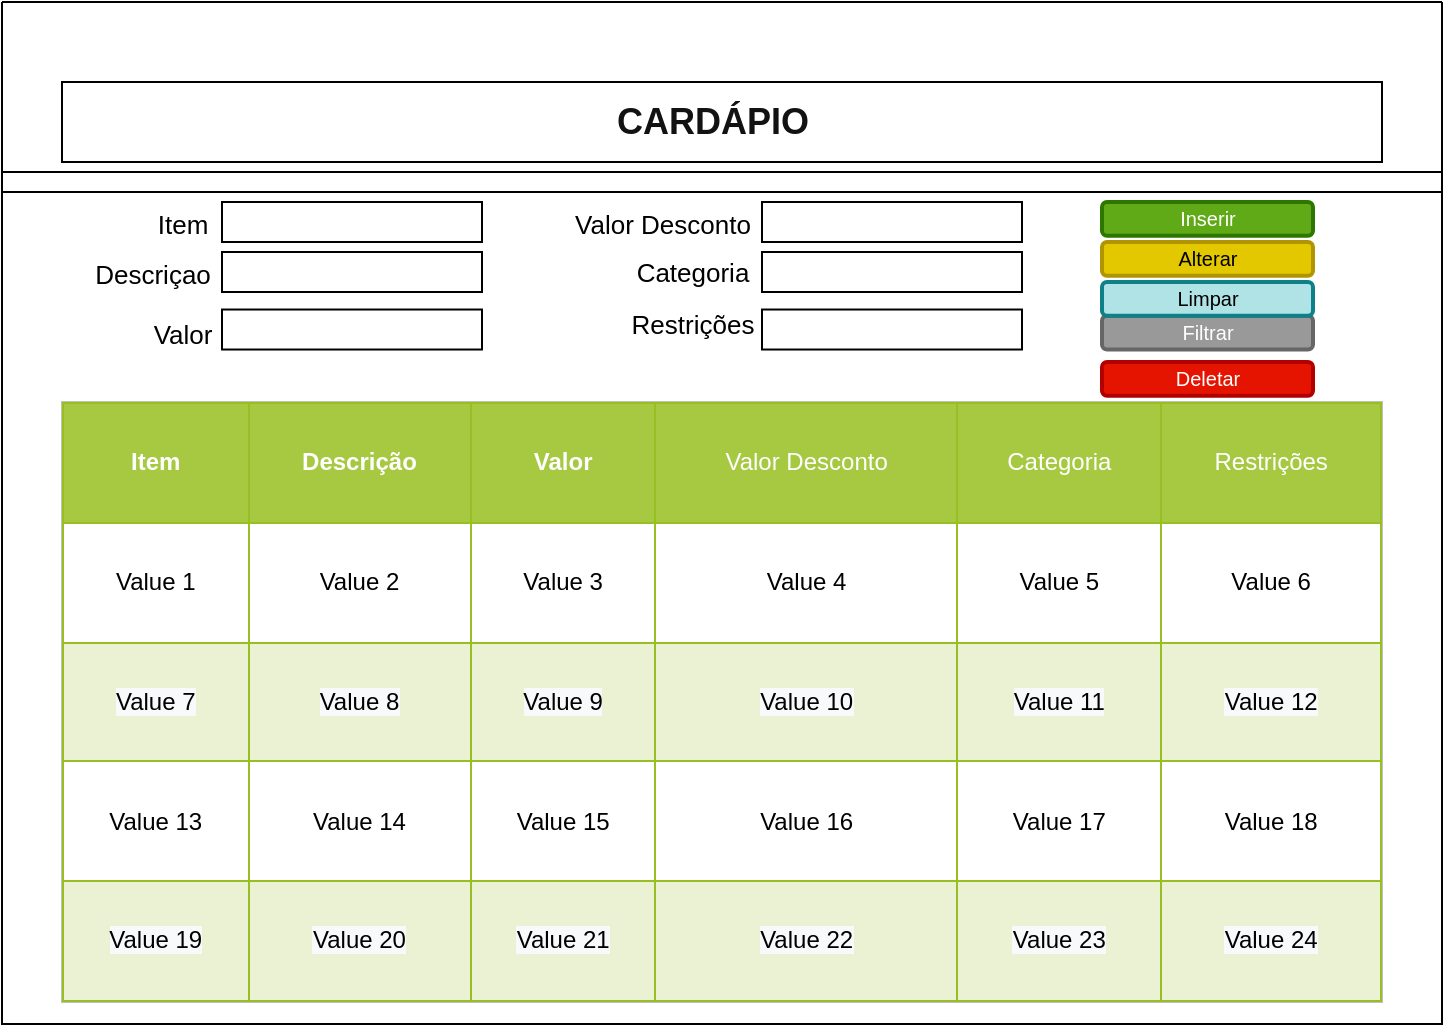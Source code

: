 <mxfile version="14.9.4" type="google"><diagram id="KJHcn8VPXspMb-cgBT3W" name="Page-1"><mxGraphModel dx="942" dy="1718" grid="1" gridSize="10" guides="1" tooltips="1" connect="1" arrows="1" fold="1" page="1" pageScale="1" pageWidth="850" pageHeight="1100" math="0" shadow="0"><root><mxCell id="0"/><mxCell id="1" style="" parent="0"/><mxCell id="xDayxnAOSEf-pIajg-GT-2" value="" style="swimlane;startSize=0;" parent="1" vertex="1"><mxGeometry x="80" y="-540" width="720" height="511" as="geometry"><mxRectangle x="80" y="-540" width="50" height="40" as="alternateBounds"/></mxGeometry></mxCell><mxCell id="xDayxnAOSEf-pIajg-GT-3" value="" style="rounded=0;whiteSpace=wrap;html=1;" parent="xDayxnAOSEf-pIajg-GT-2" vertex="1"><mxGeometry x="30" y="40" width="660" height="40" as="geometry"/></mxCell><mxCell id="xDayxnAOSEf-pIajg-GT-7" value="&lt;font style=&quot;font-size: 18px;&quot; color=&quot;#121212&quot;&gt;CARDÁPIO&lt;/font&gt;" style="text;strokeColor=none;fillColor=none;html=1;fontSize=18;fontStyle=1;verticalAlign=middle;align=center;" parent="xDayxnAOSEf-pIajg-GT-2" vertex="1"><mxGeometry x="290" y="40" width="130" height="40" as="geometry"/></mxCell><mxCell id="7ZHXjRsSw6dsWmeo1m0j-1" value="Filtrar" style="rounded=1;html=1;shadow=0;dashed=0;whiteSpace=wrap;fontSize=10;fillColor=#999999;align=center;strokeColor=#666666;fontColor=#ffffff;strokeWidth=2;" vertex="1" parent="xDayxnAOSEf-pIajg-GT-2"><mxGeometry x="550" y="156.88" width="105.5" height="16.88" as="geometry"/></mxCell><mxCell id="7ZHXjRsSw6dsWmeo1m0j-2" value="Deletar" style="rounded=1;html=1;shadow=0;dashed=0;whiteSpace=wrap;fontSize=10;fillColor=#e51400;align=center;strokeColor=#B20000;strokeWidth=2;fontColor=#ffffff;" vertex="1" parent="xDayxnAOSEf-pIajg-GT-2"><mxGeometry x="550" y="180" width="105.5" height="16.88" as="geometry"/></mxCell><mxCell id="7ZHXjRsSw6dsWmeo1m0j-3" value="Alterar" style="rounded=1;html=1;shadow=0;dashed=0;whiteSpace=wrap;fontSize=10;fillColor=#e3c800;align=center;strokeColor=#B09500;fontColor=#000000;strokeWidth=2;" vertex="1" parent="xDayxnAOSEf-pIajg-GT-2"><mxGeometry x="550" y="120" width="105.5" height="16.88" as="geometry"/></mxCell><mxCell id="7ZHXjRsSw6dsWmeo1m0j-4" value="Inserir" style="rounded=1;html=1;shadow=0;dashed=0;whiteSpace=wrap;fontSize=10;fillColor=#60a917;align=center;strokeColor=#2D7600;strokeWidth=2;fontColor=#ffffff;" vertex="1" parent="xDayxnAOSEf-pIajg-GT-2"><mxGeometry x="550" y="100" width="105.5" height="16.88" as="geometry"/></mxCell><mxCell id="xDayxnAOSEf-pIajg-GT-8" value="&lt;table border=&quot;1&quot; width=&quot;100%&quot; cellpadding=&quot;4&quot; style=&quot;width: 100% ; height: 100% ; border-collapse: collapse&quot;&gt;&lt;tbody&gt;&lt;tr style=&quot;background-color: #a7c942 ; color: #ffffff ; border: 1px solid #98bf21&quot;&gt;&lt;th&gt;Item&lt;/th&gt;&lt;th&gt;Descrição&lt;/th&gt;&lt;th&gt;Valor&lt;/th&gt;&lt;td&gt;Valor Desconto&lt;/td&gt;&lt;td&gt;Categoria&lt;/td&gt;&lt;td&gt;Restrições&lt;/td&gt;&lt;/tr&gt;&lt;tr style=&quot;border: 1px solid #98bf21&quot;&gt;&lt;td&gt;Value 1&lt;/td&gt;&lt;td&gt;Value 2&lt;br&gt;&lt;/td&gt;&lt;td&gt;Value 3&lt;br&gt;&lt;/td&gt;&lt;td&gt;Value 4&lt;br&gt;&lt;/td&gt;&lt;td&gt;Value 5&lt;br&gt;&lt;/td&gt;&lt;td&gt;Value 6&lt;br&gt;&lt;/td&gt;&lt;/tr&gt;&lt;tr style=&quot;background-color: #eaf2d3 ; border: 1px solid #98bf21&quot;&gt;&lt;td&gt;&lt;span style=&quot;background-color: rgb(248 , 249 , 250)&quot;&gt;Value 7&lt;/span&gt;&lt;br&gt;&lt;/td&gt;&lt;td&gt;&lt;span style=&quot;background-color: rgb(248 , 249 , 250)&quot;&gt;Value 8&lt;/span&gt;&lt;br&gt;&lt;/td&gt;&lt;td&gt;&lt;span style=&quot;background-color: rgb(248 , 249 , 250)&quot;&gt;Value 9&lt;/span&gt;&lt;br&gt;&lt;/td&gt;&lt;td&gt;&lt;span style=&quot;background-color: rgb(248 , 249 , 250)&quot;&gt;Value 10&lt;/span&gt;&lt;br&gt;&lt;/td&gt;&lt;td&gt;&lt;span style=&quot;background-color: rgb(248 , 249 , 250)&quot;&gt;Value 11&lt;/span&gt;&lt;br&gt;&lt;/td&gt;&lt;td&gt;&lt;span style=&quot;background-color: rgb(248 , 249 , 250)&quot;&gt;Value 12&lt;/span&gt;&lt;br&gt;&lt;/td&gt;&lt;/tr&gt;&lt;tr style=&quot;border: 1px solid #98bf21&quot;&gt;&lt;td&gt;Value 13&lt;br&gt;&lt;/td&gt;&lt;td&gt;Value 14&lt;br&gt;&lt;/td&gt;&lt;td&gt;Value 15&lt;br&gt;&lt;/td&gt;&lt;td&gt;Value 16&lt;br&gt;&lt;/td&gt;&lt;td&gt;Value 17&lt;br&gt;&lt;/td&gt;&lt;td&gt;Value 18&lt;br&gt;&lt;/td&gt;&lt;/tr&gt;&lt;tr style=&quot;background-color: #eaf2d3 ; border: 1px solid #98bf21&quot;&gt;&lt;td&gt;&lt;span style=&quot;background-color: rgb(248 , 249 , 250)&quot;&gt;Value 19&lt;/span&gt;&lt;br&gt;&lt;/td&gt;&lt;td&gt;&lt;span style=&quot;background-color: rgb(248 , 249 , 250)&quot;&gt;Value 20&lt;/span&gt;&lt;br&gt;&lt;/td&gt;&lt;td&gt;&lt;span style=&quot;background-color: rgb(248 , 249 , 250)&quot;&gt;Value 21&lt;/span&gt;&lt;br&gt;&lt;/td&gt;&lt;td&gt;&lt;span style=&quot;background-color: rgb(248 , 249 , 250)&quot;&gt;Value 22&lt;/span&gt;&lt;br&gt;&lt;/td&gt;&lt;td&gt;&lt;span style=&quot;background-color: rgb(248 , 249 , 250)&quot;&gt;Value 23&lt;/span&gt;&lt;br&gt;&lt;/td&gt;&lt;td&gt;&lt;span style=&quot;background-color: rgb(248 , 249 , 250)&quot;&gt;Value 24&lt;/span&gt;&lt;br&gt;&lt;/td&gt;&lt;/tr&gt;&lt;/tbody&gt;&lt;/table&gt;" style="text;html=1;strokeColor=#c0c0c0;fillColor=#ffffff;overflow=fill;rounded=0;align=center;" parent="xDayxnAOSEf-pIajg-GT-2" vertex="1"><mxGeometry x="30" y="200" width="660" height="300" as="geometry"/></mxCell><mxCell id="7ZHXjRsSw6dsWmeo1m0j-9" value="Limpar" style="rounded=1;html=1;shadow=0;dashed=0;whiteSpace=wrap;fontSize=10;fillColor=#b0e3e6;align=center;strokeColor=#0e8088;strokeWidth=2;" vertex="1" parent="xDayxnAOSEf-pIajg-GT-2"><mxGeometry x="550" y="140" width="105.5" height="16.88" as="geometry"/></mxCell><mxCell id="7ZHXjRsSw6dsWmeo1m0j-21" value="&lt;font style=&quot;font-size: 13px&quot;&gt;Item&lt;/font&gt;" style="text;html=1;align=center;verticalAlign=middle;resizable=0;points=[];autosize=1;strokeColor=none;fontSize=18;" vertex="1" parent="xDayxnAOSEf-pIajg-GT-2"><mxGeometry x="70" y="95" width="40" height="30" as="geometry"/></mxCell><mxCell id="7ZHXjRsSw6dsWmeo1m0j-22" value="" style="rounded=0;whiteSpace=wrap;html=1;fontSize=18;" vertex="1" parent="xDayxnAOSEf-pIajg-GT-2"><mxGeometry x="110" y="100" width="130" height="20" as="geometry"/></mxCell><mxCell id="7ZHXjRsSw6dsWmeo1m0j-23" value="" style="rounded=0;whiteSpace=wrap;html=1;fontSize=18;" vertex="1" parent="xDayxnAOSEf-pIajg-GT-2"><mxGeometry x="110" y="125" width="130" height="20" as="geometry"/></mxCell><mxCell id="7ZHXjRsSw6dsWmeo1m0j-24" value="" style="rounded=0;whiteSpace=wrap;html=1;fontSize=18;" vertex="1" parent="xDayxnAOSEf-pIajg-GT-2"><mxGeometry x="110" y="153.76" width="130" height="20" as="geometry"/></mxCell><mxCell id="7ZHXjRsSw6dsWmeo1m0j-25" value="&lt;font style=&quot;font-size: 13px&quot;&gt;Descriçao&lt;/font&gt;" style="text;html=1;align=center;verticalAlign=middle;resizable=0;points=[];autosize=1;strokeColor=none;fontSize=18;" vertex="1" parent="xDayxnAOSEf-pIajg-GT-2"><mxGeometry x="40" y="120" width="70" height="30" as="geometry"/></mxCell><mxCell id="7ZHXjRsSw6dsWmeo1m0j-28" value="&lt;font style=&quot;font-size: 13px&quot;&gt;Valor&lt;/font&gt;" style="text;html=1;align=center;verticalAlign=middle;resizable=0;points=[];autosize=1;strokeColor=none;fontSize=18;" vertex="1" parent="xDayxnAOSEf-pIajg-GT-2"><mxGeometry x="70" y="150.32" width="40" height="30" as="geometry"/></mxCell><mxCell id="7ZHXjRsSw6dsWmeo1m0j-30" value="" style="rounded=0;whiteSpace=wrap;html=1;fontSize=18;" vertex="1" parent="xDayxnAOSEf-pIajg-GT-2"><mxGeometry x="380" y="100" width="130" height="20" as="geometry"/></mxCell><mxCell id="7ZHXjRsSw6dsWmeo1m0j-31" value="" style="rounded=0;whiteSpace=wrap;html=1;fontSize=18;" vertex="1" parent="xDayxnAOSEf-pIajg-GT-2"><mxGeometry x="380" y="125" width="130" height="20" as="geometry"/></mxCell><mxCell id="7ZHXjRsSw6dsWmeo1m0j-32" value="" style="rounded=0;whiteSpace=wrap;html=1;fontSize=18;" vertex="1" parent="xDayxnAOSEf-pIajg-GT-2"><mxGeometry x="380" y="153.76" width="130" height="20" as="geometry"/></mxCell><mxCell id="7ZHXjRsSw6dsWmeo1m0j-33" value="&lt;font style=&quot;font-size: 13px&quot;&gt;Valor Desconto&lt;/font&gt;" style="text;html=1;align=center;verticalAlign=middle;resizable=0;points=[];autosize=1;strokeColor=none;fontSize=18;" vertex="1" parent="xDayxnAOSEf-pIajg-GT-2"><mxGeometry x="280" y="95" width="100" height="30" as="geometry"/></mxCell><mxCell id="7ZHXjRsSw6dsWmeo1m0j-34" value="&lt;font style=&quot;font-size: 13px&quot;&gt;Categoria&lt;/font&gt;" style="text;html=1;align=center;verticalAlign=middle;resizable=0;points=[];autosize=1;strokeColor=none;fontSize=18;" vertex="1" parent="xDayxnAOSEf-pIajg-GT-2"><mxGeometry x="310" y="118.76" width="70" height="30" as="geometry"/></mxCell><mxCell id="7ZHXjRsSw6dsWmeo1m0j-35" value="&lt;span style=&quot;font-size: 13px&quot;&gt;Restrições&lt;/span&gt;" style="text;html=1;align=center;verticalAlign=middle;resizable=0;points=[];autosize=1;strokeColor=none;fontSize=18;" vertex="1" parent="xDayxnAOSEf-pIajg-GT-2"><mxGeometry x="305" y="145" width="80" height="30" as="geometry"/></mxCell><mxCell id="xDayxnAOSEf-pIajg-GT-4" value="" style="shape=link;html=1;width=10;" parent="1" edge="1"><mxGeometry width="100" relative="1" as="geometry"><mxPoint x="80" y="-450" as="sourcePoint"/><mxPoint x="210" y="-450" as="targetPoint"/><Array as="points"/></mxGeometry></mxCell><mxCell id="xDayxnAOSEf-pIajg-GT-5" value="" style="shape=link;html=1;width=10;" parent="1" target="xDayxnAOSEf-pIajg-GT-2" edge="1"><mxGeometry width="100" relative="1" as="geometry"><mxPoint x="80" y="-450" as="sourcePoint"/><mxPoint x="210" y="-450" as="targetPoint"/><Array as="points"><mxPoint x="460" y="-450"/><mxPoint x="800" y="-450"/></Array></mxGeometry></mxCell><mxCell id="7ZHXjRsSw6dsWmeo1m0j-5" value="" style="shape=link;html=1;width=10;" edge="1" parent="1" target="xDayxnAOSEf-pIajg-GT-2"><mxGeometry width="100" relative="1" as="geometry"><mxPoint x="80" y="-450" as="sourcePoint"/><mxPoint x="800" y="-450" as="targetPoint"/><Array as="points"><mxPoint x="130" y="-450"/><mxPoint x="460" y="-450"/><mxPoint x="800" y="-450"/></Array></mxGeometry></mxCell><mxCell id="7ZHXjRsSw6dsWmeo1m0j-6" value="" style="shape=link;html=1;width=10;" edge="1" parent="1" target="xDayxnAOSEf-pIajg-GT-2"><mxGeometry width="100" relative="1" as="geometry"><mxPoint x="80" y="-450" as="sourcePoint"/><mxPoint x="800" y="-450" as="targetPoint"/><Array as="points"><mxPoint x="130" y="-450"/><mxPoint x="460" y="-450"/><mxPoint x="800" y="-450"/></Array></mxGeometry></mxCell><mxCell id="7ZHXjRsSw6dsWmeo1m0j-7" value="" style="shape=link;html=1;width=10;" edge="1" parent="1" target="xDayxnAOSEf-pIajg-GT-2"><mxGeometry width="100" relative="1" as="geometry"><mxPoint x="80" y="-450" as="sourcePoint"/><mxPoint x="800" y="-450" as="targetPoint"/><Array as="points"><mxPoint x="110" y="-450"/><mxPoint x="130" y="-450"/><mxPoint x="460" y="-450"/><mxPoint x="800" y="-450"/></Array></mxGeometry></mxCell></root></mxGraphModel></diagram></mxfile>